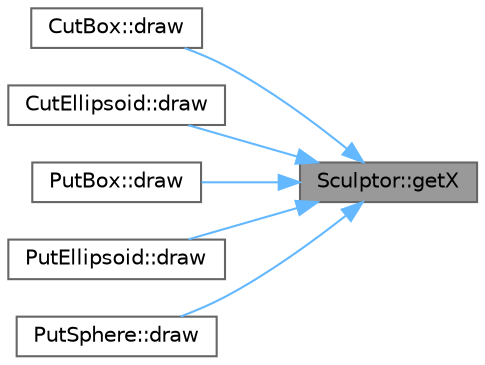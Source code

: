 digraph "Sculptor::getX"
{
 // LATEX_PDF_SIZE
  bgcolor="transparent";
  edge [fontname=Helvetica,fontsize=10,labelfontname=Helvetica,labelfontsize=10];
  node [fontname=Helvetica,fontsize=10,shape=box,height=0.2,width=0.4];
  rankdir="RL";
  Node1 [id="Node000001",label="Sculptor::getX",height=0.2,width=0.4,color="gray40", fillcolor="grey60", style="filled", fontcolor="black",tooltip=" "];
  Node1 -> Node2 [id="edge1_Node000001_Node000002",dir="back",color="steelblue1",style="solid",tooltip=" "];
  Node2 [id="Node000002",label="CutBox::draw",height=0.2,width=0.4,color="grey40", fillcolor="white", style="filled",URL="$class_cut_box.html#a95d16d1e3164807a1f006614b753e205",tooltip=" "];
  Node1 -> Node3 [id="edge2_Node000001_Node000003",dir="back",color="steelblue1",style="solid",tooltip=" "];
  Node3 [id="Node000003",label="CutEllipsoid::draw",height=0.2,width=0.4,color="grey40", fillcolor="white", style="filled",URL="$class_cut_ellipsoid.html#a3888e48949c6f89e1fe14bc3f95716fa",tooltip=" "];
  Node1 -> Node4 [id="edge3_Node000001_Node000004",dir="back",color="steelblue1",style="solid",tooltip=" "];
  Node4 [id="Node000004",label="PutBox::draw",height=0.2,width=0.4,color="grey40", fillcolor="white", style="filled",URL="$class_put_box.html#a58946137f1741c2c9b7a5bbcc229f5d8",tooltip=" "];
  Node1 -> Node5 [id="edge4_Node000001_Node000005",dir="back",color="steelblue1",style="solid",tooltip=" "];
  Node5 [id="Node000005",label="PutEllipsoid::draw",height=0.2,width=0.4,color="grey40", fillcolor="white", style="filled",URL="$class_put_ellipsoid.html#a7563e424e3b7560c00c7cc2a3fc16425",tooltip=" "];
  Node1 -> Node6 [id="edge5_Node000001_Node000006",dir="back",color="steelblue1",style="solid",tooltip=" "];
  Node6 [id="Node000006",label="PutSphere::draw",height=0.2,width=0.4,color="grey40", fillcolor="white", style="filled",URL="$class_put_sphere.html#a2c3b27fe4f8041fa6c487b636b2ab017",tooltip=" "];
}
